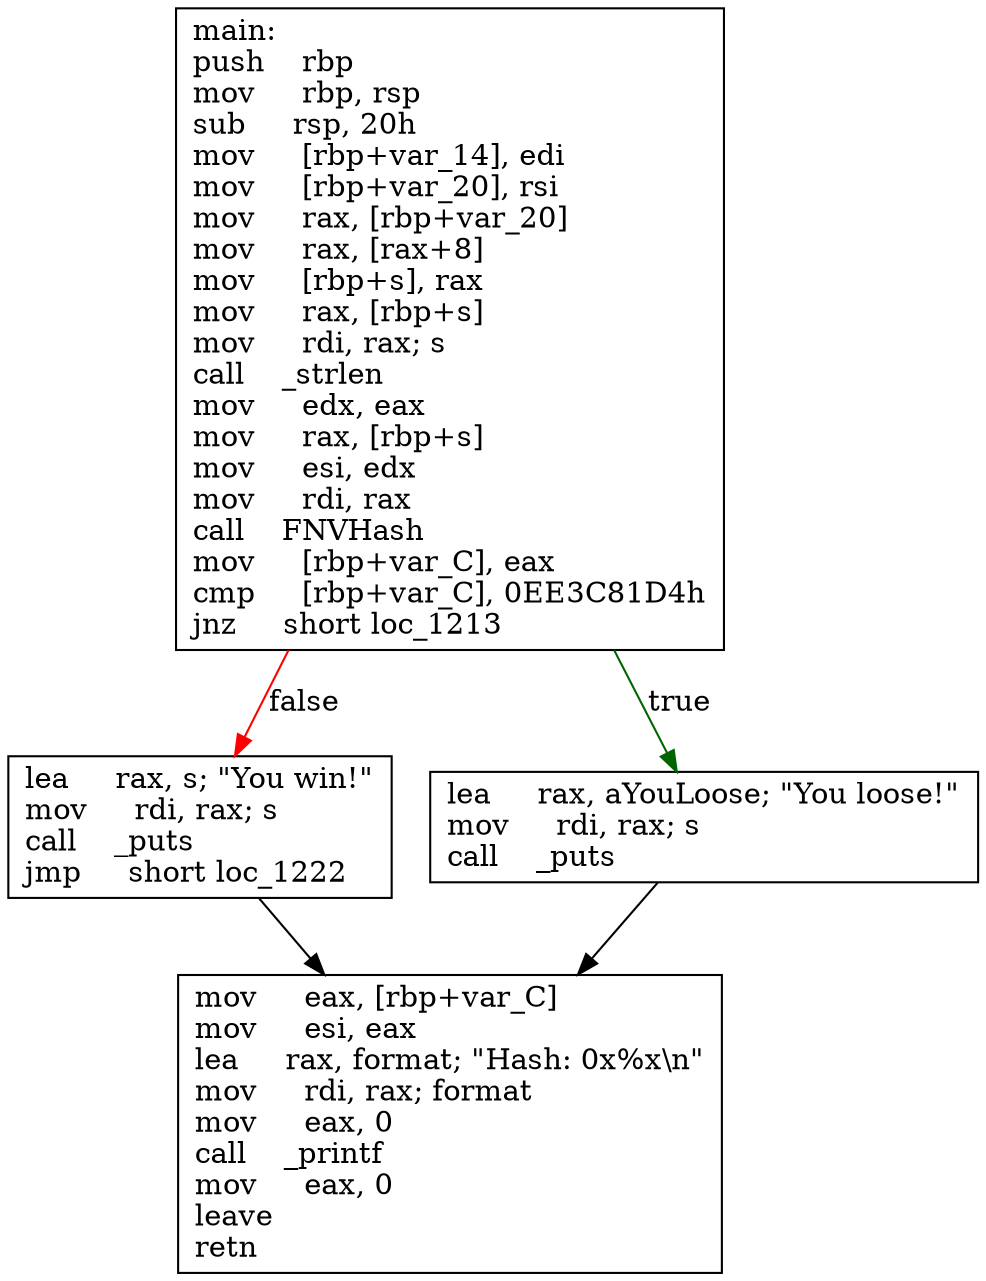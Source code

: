 digraph "main" {
	graph [
	];
	node [
		shape = "box"
	];
	edge [
	];
	"0" [
		label = "main:\lpush    rbp\lmov     rbp, rsp\lsub     rsp, 20h\lmov     [rbp+var_14], edi\lmov     [rbp+var_20], rsi\lmov     rax, [rbp+var_20]\lmov     rax, [rax+8]\lmov     [rbp+s], rax\lmov     rax, [rbp+s]\lmov     rdi, rax; s\lcall    _strlen\lmov     edx, eax\lmov     rax, [rbp+s]\lmov     esi, edx\lmov     rdi, rax\lcall    FNVHash\lmov     [rbp+var_C], eax\lcmp     [rbp+var_C], 0EE3C81D4h\ljnz     short loc_1213\l"
	];
	"1" [
		label = "lea     rax, s; \"You win!\"\lmov     rdi, rax; s\lcall    _puts\ljmp     short loc_1222\l"
	];
	"2" [
		label = "lea     rax, aYouLoose; \"You loose!\"\lmov     rdi, rax; s\lcall    _puts\l"
	];
	"3" [
		label = "mov     eax, [rbp+var_C]\lmov     esi, eax\llea     rax, format; \"Hash: 0x%x\\n\"\lmov     rdi, rax; format\lmov     eax, 0\lcall    _printf\lmov     eax, 0\lleave\lretn\l"
	];
// node 0
	"0" -> "1" [ label = "false", color = red ];
	"0" -> "2" [ label = "true", color = darkgreen ];
// node 1
	"1" -> "3" [ ];
// node 2
	"2" -> "3" [ ];
// node 3
}
